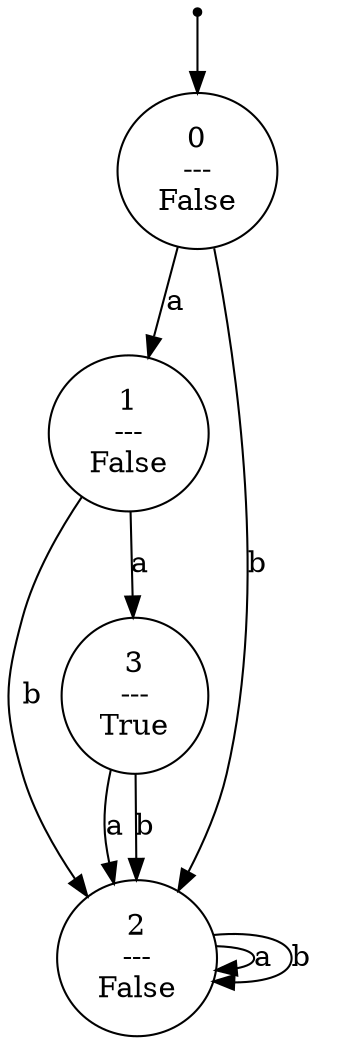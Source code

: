 digraph G {
0 [label="", shape=point];
0 -> 1;
1 [label="0\n---\nFalse"];
1 -> 2  [label=a];
1 -> 3  [label=b];
2 [label="1\n---\nFalse"];
2 -> 4  [label=a];
2 -> 3  [label=b];
3 [label="2\n---\nFalse"];
3 -> 3  [label=a];
3 -> 3  [label=b];
4 [label="3\n---\nTrue"];
4 -> 3  [label=a];
4 -> 3  [label=b];
}
